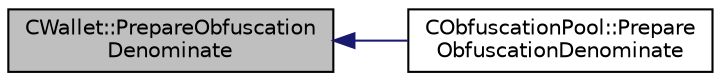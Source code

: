 digraph "CWallet::PrepareObfuscationDenominate"
{
  edge [fontname="Helvetica",fontsize="10",labelfontname="Helvetica",labelfontsize="10"];
  node [fontname="Helvetica",fontsize="10",shape=record];
  rankdir="LR";
  Node1198 [label="CWallet::PrepareObfuscation\lDenominate",height=0.2,width=0.4,color="black", fillcolor="grey75", style="filled", fontcolor="black"];
  Node1198 -> Node1199 [dir="back",color="midnightblue",fontsize="10",style="solid",fontname="Helvetica"];
  Node1199 [label="CObfuscationPool::Prepare\lObfuscationDenominate",height=0.2,width=0.4,color="black", fillcolor="white", style="filled",URL="$class_c_obfuscation_pool.html#a136c9f54ae6e785e24a0f365cb889a77"];
}

